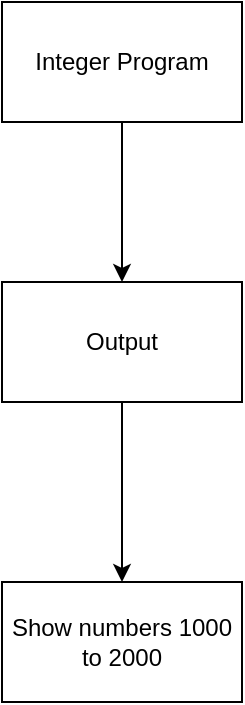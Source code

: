 <mxfile>
    <diagram id="i56BZ5JQD51k05bis6Mc" name="TopDownFixed">
        <mxGraphModel dx="594" dy="561" grid="1" gridSize="10" guides="1" tooltips="1" connect="1" arrows="1" fold="1" page="1" pageScale="1" pageWidth="827" pageHeight="1169" math="0" shadow="0">
            <root>
                <mxCell id="0"/>
                <mxCell id="1" parent="0"/>
                <mxCell id="17" style="edgeStyle=orthogonalEdgeStyle;shape=connector;rounded=0;jumpStyle=line;html=1;labelBackgroundColor=default;fontFamily=Helvetica;fontSize=11;fontColor=default;endArrow=classic;strokeColor=default;" parent="1" source="2" target="5" edge="1">
                    <mxGeometry relative="1" as="geometry">
                        <Array as="points">
                            <mxPoint x="320" y="110"/>
                            <mxPoint x="320" y="110"/>
                        </Array>
                    </mxGeometry>
                </mxCell>
                <mxCell id="2" value="Integer Program" style="rounded=0;whiteSpace=wrap;html=1;" parent="1" vertex="1">
                    <mxGeometry x="260" y="30" width="120" height="60" as="geometry"/>
                </mxCell>
                <mxCell id="14" style="edgeStyle=none;html=1;exitX=0.5;exitY=1;exitDx=0;exitDy=0;rounded=0;entryX=0.5;entryY=0;entryDx=0;entryDy=0;" parent="1" source="5" target="23" edge="1">
                    <mxGeometry relative="1" as="geometry">
                        <Array as="points"/>
                        <mxPoint x="600" y="320" as="targetPoint"/>
                    </mxGeometry>
                </mxCell>
                <mxCell id="5" value="Output" style="rounded=0;whiteSpace=wrap;html=1;" parent="1" vertex="1">
                    <mxGeometry x="260" y="170" width="120" height="60" as="geometry"/>
                </mxCell>
                <mxCell id="23" value="Show numbers 1000 to 2000" style="rounded=0;whiteSpace=wrap;html=1;" parent="1" vertex="1">
                    <mxGeometry x="260" y="320" width="120" height="60" as="geometry"/>
                </mxCell>
            </root>
        </mxGraphModel>
    </diagram>
</mxfile>